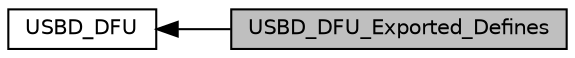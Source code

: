 digraph "USBD_DFU_Exported_Defines"
{
  edge [fontname="Helvetica",fontsize="10",labelfontname="Helvetica",labelfontsize="10"];
  node [fontname="Helvetica",fontsize="10",shape=record];
  rankdir=LR;
  Node1 [label="USBD_DFU",height=0.2,width=0.4,color="black", fillcolor="white", style="filled",URL="$group___u_s_b_d___d_f_u.html",tooltip="This file is the Header file for usbd_dfu.c. "];
  Node0 [label="USBD_DFU_Exported_Defines",height=0.2,width=0.4,color="black", fillcolor="grey75", style="filled", fontcolor="black"];
  Node1->Node0 [shape=plaintext, dir="back", style="solid"];
}
